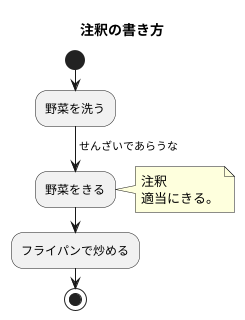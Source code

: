 @startuml 注釈
title 注釈の書き方
start
:野菜を洗う;
-> せんざいであらうな;
:野菜をきる;
note right
注釈
適当にきる。
end note
:フライパンで炒める;
stop
@enduml